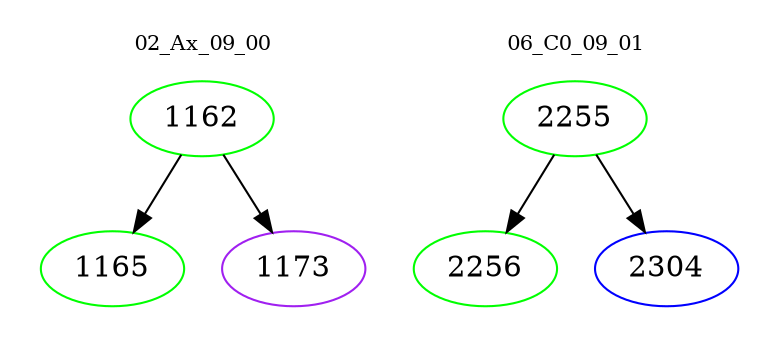 digraph{
subgraph cluster_0 {
color = white
label = "02_Ax_09_00";
fontsize=10;
T0_1162 [label="1162", color="green"]
T0_1162 -> T0_1165 [color="black"]
T0_1165 [label="1165", color="green"]
T0_1162 -> T0_1173 [color="black"]
T0_1173 [label="1173", color="purple"]
}
subgraph cluster_1 {
color = white
label = "06_C0_09_01";
fontsize=10;
T1_2255 [label="2255", color="green"]
T1_2255 -> T1_2256 [color="black"]
T1_2256 [label="2256", color="green"]
T1_2255 -> T1_2304 [color="black"]
T1_2304 [label="2304", color="blue"]
}
}
